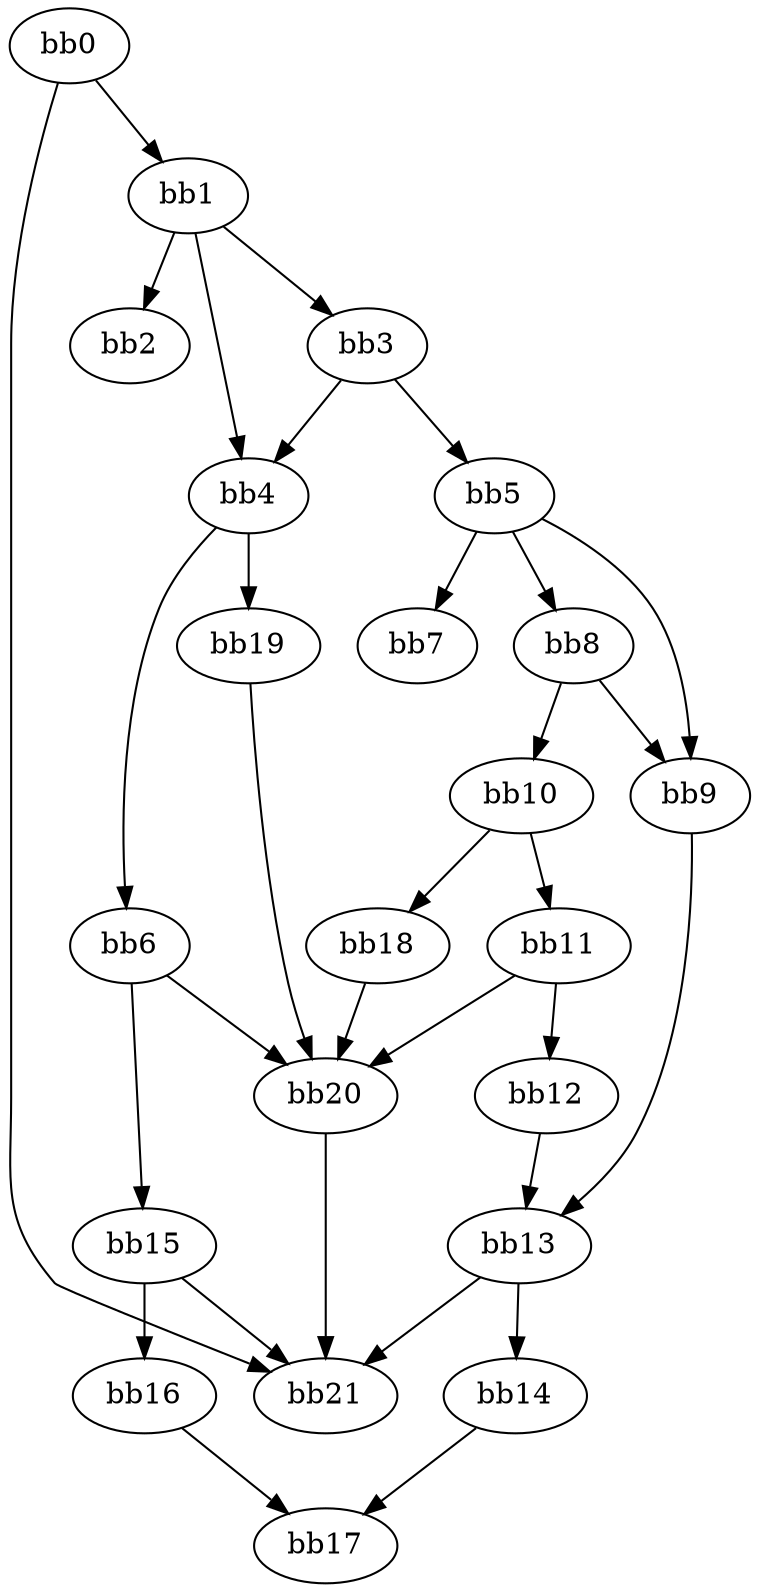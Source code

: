 digraph {
    0 [ label = "bb0\l" ]
    1 [ label = "bb1\l" ]
    2 [ label = "bb2\l" ]
    3 [ label = "bb3\l" ]
    4 [ label = "bb4\l" ]
    5 [ label = "bb5\l" ]
    6 [ label = "bb6\l" ]
    7 [ label = "bb7\l" ]
    8 [ label = "bb8\l" ]
    9 [ label = "bb9\l" ]
    10 [ label = "bb10\l" ]
    11 [ label = "bb11\l" ]
    12 [ label = "bb12\l" ]
    13 [ label = "bb13\l" ]
    14 [ label = "bb14\l" ]
    15 [ label = "bb15\l" ]
    16 [ label = "bb16\l" ]
    17 [ label = "bb17\l" ]
    18 [ label = "bb18\l" ]
    19 [ label = "bb19\l" ]
    20 [ label = "bb20\l" ]
    21 [ label = "bb21\l" ]
    0 -> 1 [ ]
    0 -> 21 [ ]
    1 -> 2 [ ]
    1 -> 3 [ ]
    1 -> 4 [ ]
    3 -> 4 [ ]
    3 -> 5 [ ]
    4 -> 6 [ ]
    4 -> 19 [ ]
    5 -> 7 [ ]
    5 -> 8 [ ]
    5 -> 9 [ ]
    6 -> 15 [ ]
    6 -> 20 [ ]
    8 -> 9 [ ]
    8 -> 10 [ ]
    9 -> 13 [ ]
    10 -> 11 [ ]
    10 -> 18 [ ]
    11 -> 12 [ ]
    11 -> 20 [ ]
    12 -> 13 [ ]
    13 -> 14 [ ]
    13 -> 21 [ ]
    14 -> 17 [ ]
    15 -> 16 [ ]
    15 -> 21 [ ]
    16 -> 17 [ ]
    18 -> 20 [ ]
    19 -> 20 [ ]
    20 -> 21 [ ]
}

